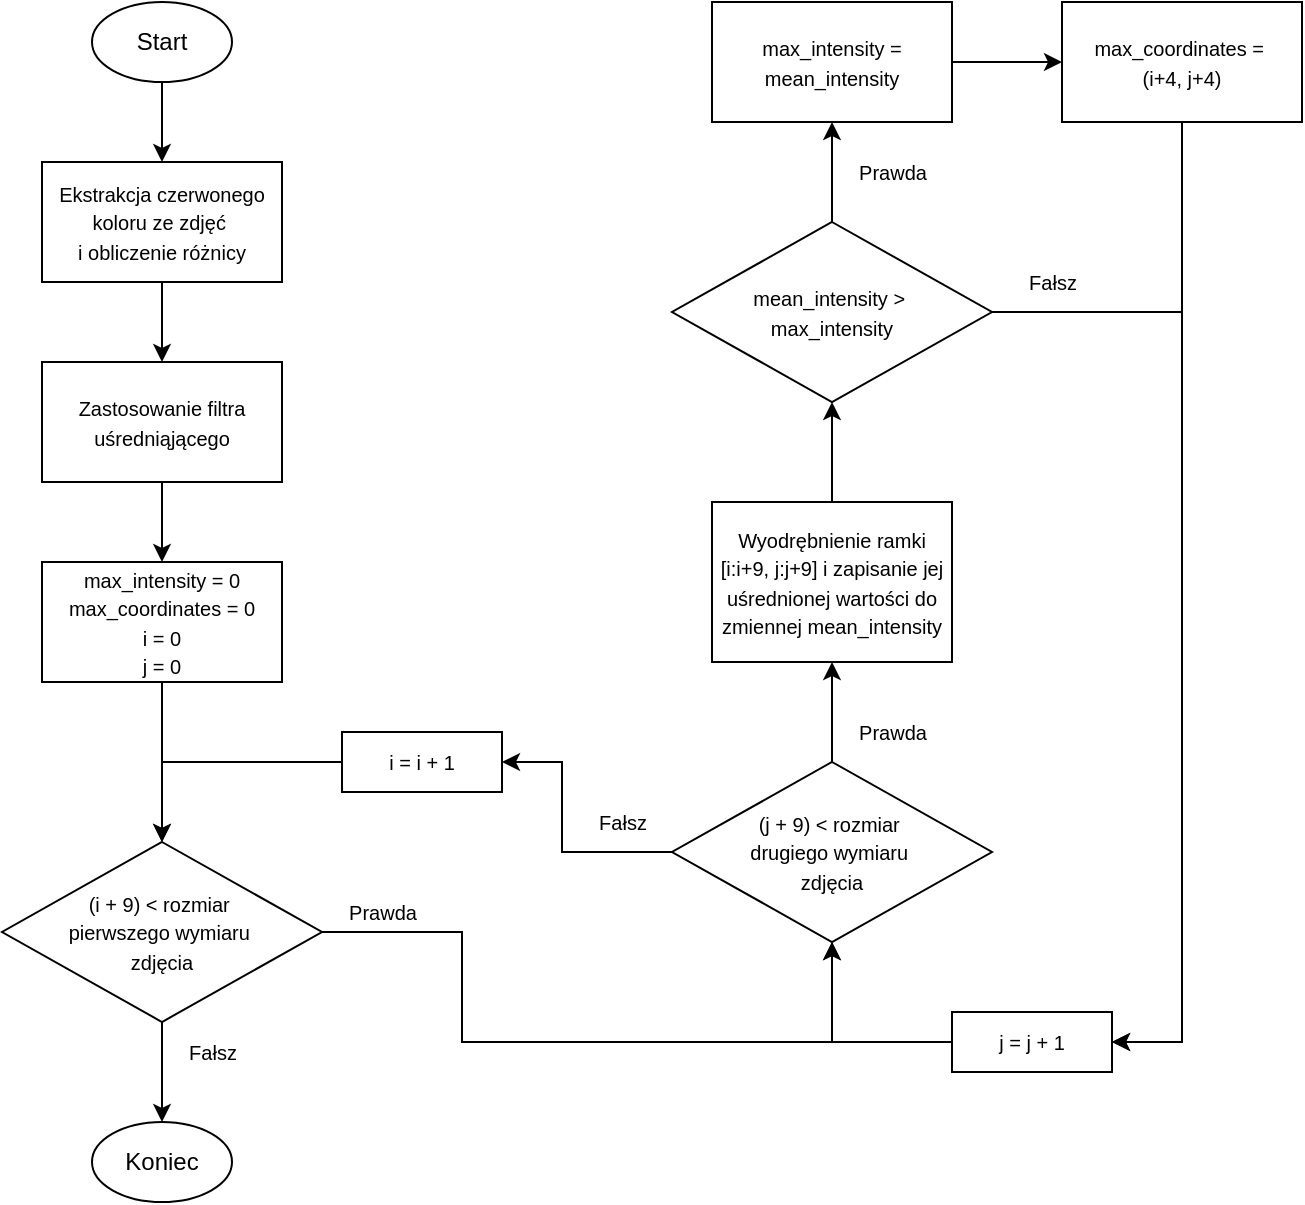 <mxfile>
    <diagram name="Page-1" id="8M1xKWCAQ7MhnffAVUwa">
        <mxGraphModel dx="597" dy="607" grid="1" gridSize="10" guides="1" tooltips="1" connect="1" arrows="1" fold="1" page="1" pageScale="1" pageWidth="850" pageHeight="1100" math="0" shadow="0">
            <root>
                <mxCell id="0"/>
                <mxCell id="1" parent="0"/>
                <mxCell id="5NsUEreVqrrax85c_VYe-10" style="edgeStyle=orthogonalEdgeStyle;rounded=0;orthogonalLoop=1;jettySize=auto;html=1;entryX=0.5;entryY=0;entryDx=0;entryDy=0;" parent="1" source="5NsUEreVqrrax85c_VYe-1" target="5NsUEreVqrrax85c_VYe-2" edge="1">
                    <mxGeometry relative="1" as="geometry"/>
                </mxCell>
                <mxCell id="5NsUEreVqrrax85c_VYe-1" value="&lt;font&gt;Start&lt;/font&gt;" style="ellipse;whiteSpace=wrap;html=1;" parent="1" vertex="1">
                    <mxGeometry x="105" y="80" width="70" height="40" as="geometry"/>
                </mxCell>
                <mxCell id="5NsUEreVqrrax85c_VYe-22" style="edgeStyle=orthogonalEdgeStyle;rounded=0;orthogonalLoop=1;jettySize=auto;html=1;entryX=0.5;entryY=0;entryDx=0;entryDy=0;" parent="1" source="5NsUEreVqrrax85c_VYe-2" target="5NsUEreVqrrax85c_VYe-4" edge="1">
                    <mxGeometry relative="1" as="geometry"/>
                </mxCell>
                <mxCell id="5NsUEreVqrrax85c_VYe-2" value="&lt;div&gt;&lt;font style=&quot;font-size: 10px;&quot;&gt;Ekstrakcja czerwonego koloru ze zdjęć&amp;nbsp;&lt;/font&gt;&lt;/div&gt;&lt;div&gt;&lt;font style=&quot;font-size: 10px;&quot;&gt;i obliczenie różnicy&lt;/font&gt;&lt;/div&gt;" style="rounded=0;whiteSpace=wrap;html=1;" parent="1" vertex="1">
                    <mxGeometry x="80" y="160" width="120" height="60" as="geometry"/>
                </mxCell>
                <mxCell id="5NsUEreVqrrax85c_VYe-13" style="edgeStyle=orthogonalEdgeStyle;rounded=0;orthogonalLoop=1;jettySize=auto;html=1;entryX=0.5;entryY=0;entryDx=0;entryDy=0;exitX=0.5;exitY=1;exitDx=0;exitDy=0;" parent="1" source="5NsUEreVqrrax85c_VYe-4" target="5NsUEreVqrrax85c_VYe-5" edge="1">
                    <mxGeometry relative="1" as="geometry"/>
                </mxCell>
                <mxCell id="5NsUEreVqrrax85c_VYe-4" value="&lt;font style=&quot;font-size: 10px;&quot;&gt;Zastosowanie filtra uśredniąjącego&lt;br&gt;&lt;/font&gt;" style="rounded=0;whiteSpace=wrap;html=1;" parent="1" vertex="1">
                    <mxGeometry x="80" y="260" width="120" height="60" as="geometry"/>
                </mxCell>
                <mxCell id="5NsUEreVqrrax85c_VYe-14" style="edgeStyle=orthogonalEdgeStyle;rounded=0;orthogonalLoop=1;jettySize=auto;html=1;entryX=0.5;entryY=0;entryDx=0;entryDy=0;" parent="1" source="5NsUEreVqrrax85c_VYe-5" target="5NsUEreVqrrax85c_VYe-7" edge="1">
                    <mxGeometry relative="1" as="geometry"/>
                </mxCell>
                <mxCell id="5NsUEreVqrrax85c_VYe-5" value="&lt;div&gt;&lt;font style=&quot;font-size: 10px;&quot; face=&quot;Helvetica&quot;&gt;max_intensity = 0 max_coordinates = 0&lt;/font&gt;&lt;/div&gt;&lt;div&gt;&lt;font style=&quot;font-size: 10px;&quot; face=&quot;Helvetica&quot;&gt;i = 0&lt;/font&gt;&lt;/div&gt;&lt;div&gt;&lt;font style=&quot;font-size: 10px;&quot; face=&quot;Helvetica&quot;&gt;j = 0&lt;br&gt;&lt;/font&gt;&lt;/div&gt;" style="rounded=0;whiteSpace=wrap;html=1;" parent="1" vertex="1">
                    <mxGeometry x="80" y="360" width="120" height="60" as="geometry"/>
                </mxCell>
                <mxCell id="5NsUEreVqrrax85c_VYe-18" style="edgeStyle=orthogonalEdgeStyle;rounded=0;orthogonalLoop=1;jettySize=auto;html=1;entryX=0.5;entryY=1;entryDx=0;entryDy=0;" parent="1" source="5NsUEreVqrrax85c_VYe-7" target="5NsUEreVqrrax85c_VYe-9" edge="1">
                    <mxGeometry relative="1" as="geometry">
                        <Array as="points">
                            <mxPoint x="290" y="545"/>
                            <mxPoint x="290" y="600"/>
                            <mxPoint x="475" y="600"/>
                        </Array>
                    </mxGeometry>
                </mxCell>
                <mxCell id="5NsUEreVqrrax85c_VYe-24" style="edgeStyle=orthogonalEdgeStyle;rounded=0;orthogonalLoop=1;jettySize=auto;html=1;entryX=0.5;entryY=0;entryDx=0;entryDy=0;" parent="1" source="5NsUEreVqrrax85c_VYe-7" target="5NsUEreVqrrax85c_VYe-23" edge="1">
                    <mxGeometry relative="1" as="geometry"/>
                </mxCell>
                <mxCell id="5NsUEreVqrrax85c_VYe-7" value="&lt;div&gt;&lt;font style=&quot;font-size: 10px;&quot;&gt;(i + 9) &amp;lt; rozmiar&amp;nbsp;&lt;/font&gt;&lt;/div&gt;&lt;div&gt;&lt;font style=&quot;font-size: 10px;&quot;&gt;pierwszego wymiaru&amp;nbsp;&lt;/font&gt;&lt;/div&gt;&lt;div&gt;&lt;font style=&quot;font-size: 10px;&quot;&gt;zdjęcia&lt;/font&gt;&lt;/div&gt;" style="rhombus;whiteSpace=wrap;html=1;" parent="1" vertex="1">
                    <mxGeometry x="60" y="500" width="160" height="90" as="geometry"/>
                </mxCell>
                <mxCell id="5NsUEreVqrrax85c_VYe-31" style="edgeStyle=orthogonalEdgeStyle;rounded=0;orthogonalLoop=1;jettySize=auto;html=1;entryX=1;entryY=0.5;entryDx=0;entryDy=0;" parent="1" source="5NsUEreVqrrax85c_VYe-9" target="5NsUEreVqrrax85c_VYe-30" edge="1">
                    <mxGeometry relative="1" as="geometry">
                        <Array as="points">
                            <mxPoint x="340" y="505"/>
                            <mxPoint x="340" y="460"/>
                        </Array>
                    </mxGeometry>
                </mxCell>
                <mxCell id="5NsUEreVqrrax85c_VYe-9" value="&lt;div&gt;&lt;font style=&quot;font-size: 10px;&quot;&gt;(j + 9) &amp;lt; rozmiar&amp;nbsp;&lt;/font&gt;&lt;/div&gt;&lt;div&gt;&lt;font style=&quot;font-size: 10px;&quot;&gt;drugiego wymiaru&amp;nbsp;&lt;/font&gt;&lt;/div&gt;&lt;div&gt;&lt;font style=&quot;font-size: 10px;&quot;&gt;zdjęcia&lt;/font&gt;&lt;/div&gt;" style="rhombus;whiteSpace=wrap;html=1;" parent="1" vertex="1">
                    <mxGeometry x="395" y="460" width="160" height="90" as="geometry"/>
                </mxCell>
                <mxCell id="5NsUEreVqrrax85c_VYe-36" style="edgeStyle=orthogonalEdgeStyle;rounded=0;orthogonalLoop=1;jettySize=auto;html=1;exitX=0.5;exitY=0;exitDx=0;exitDy=0;entryX=0.5;entryY=1;entryDx=0;entryDy=0;" parent="1" source="5NsUEreVqrrax85c_VYe-16" target="5NsUEreVqrrax85c_VYe-29" edge="1">
                    <mxGeometry relative="1" as="geometry">
                        <mxPoint x="600" y="170" as="targetPoint"/>
                    </mxGeometry>
                </mxCell>
                <mxCell id="5NsUEreVqrrax85c_VYe-16" value="&lt;div&gt;&lt;font style=&quot;font-size: 10px;&quot;&gt;Wyodrębnienie ramki&lt;/font&gt;&lt;/div&gt;&lt;div&gt;&lt;font style=&quot;font-size: 10px;&quot;&gt;[i:i+9, j:j+9] i zapisanie jej uśrednionej wartości do zmiennej mean_intensity&lt;br&gt;&lt;/font&gt;&lt;/div&gt;" style="rounded=0;whiteSpace=wrap;html=1;" parent="1" vertex="1">
                    <mxGeometry x="415" y="330" width="120" height="80" as="geometry"/>
                </mxCell>
                <mxCell id="5NsUEreVqrrax85c_VYe-19" value="&lt;font style=&quot;font-size: 10px;&quot;&gt;Prawda&lt;/font&gt;" style="text;html=1;align=center;verticalAlign=middle;resizable=0;points=[];autosize=1;strokeColor=none;fillColor=none;" parent="1" vertex="1">
                    <mxGeometry x="220" y="520" width="60" height="30" as="geometry"/>
                </mxCell>
                <mxCell id="5NsUEreVqrrax85c_VYe-20" style="edgeStyle=orthogonalEdgeStyle;rounded=0;orthogonalLoop=1;jettySize=auto;html=1;entryX=0.5;entryY=1;entryDx=0;entryDy=0;exitX=0.5;exitY=0;exitDx=0;exitDy=0;" parent="1" source="5NsUEreVqrrax85c_VYe-9" target="5NsUEreVqrrax85c_VYe-16" edge="1">
                    <mxGeometry relative="1" as="geometry">
                        <mxPoint x="480" y="160" as="targetPoint"/>
                    </mxGeometry>
                </mxCell>
                <mxCell id="5NsUEreVqrrax85c_VYe-21" value="&lt;font style=&quot;font-size: 10px;&quot;&gt;Prawda&lt;/font&gt;" style="text;html=1;align=center;verticalAlign=middle;resizable=0;points=[];autosize=1;strokeColor=none;fillColor=none;" parent="1" vertex="1">
                    <mxGeometry x="475" y="430" width="60" height="30" as="geometry"/>
                </mxCell>
                <mxCell id="5NsUEreVqrrax85c_VYe-23" value="Koniec" style="ellipse;whiteSpace=wrap;html=1;" parent="1" vertex="1">
                    <mxGeometry x="105" y="640" width="70" height="40" as="geometry"/>
                </mxCell>
                <mxCell id="5NsUEreVqrrax85c_VYe-27" value="&lt;font style=&quot;font-size: 10px;&quot;&gt;Fałsz&lt;/font&gt;" style="text;html=1;align=center;verticalAlign=middle;resizable=0;points=[];autosize=1;strokeColor=none;fillColor=none;" parent="1" vertex="1">
                    <mxGeometry x="140" y="590" width="50" height="30" as="geometry"/>
                </mxCell>
                <mxCell id="5NsUEreVqrrax85c_VYe-28" value="&lt;font style=&quot;font-size: 10px;&quot;&gt;Fałsz&lt;/font&gt;" style="text;html=1;align=center;verticalAlign=middle;resizable=0;points=[];autosize=1;strokeColor=none;fillColor=none;" parent="1" vertex="1">
                    <mxGeometry x="345" y="475" width="50" height="30" as="geometry"/>
                </mxCell>
                <mxCell id="5NsUEreVqrrax85c_VYe-45" style="edgeStyle=orthogonalEdgeStyle;rounded=0;orthogonalLoop=1;jettySize=auto;html=1;exitX=1;exitY=0.5;exitDx=0;exitDy=0;entryX=1;entryY=0.5;entryDx=0;entryDy=0;" parent="1" source="5NsUEreVqrrax85c_VYe-29" target="5NsUEreVqrrax85c_VYe-48" edge="1">
                    <mxGeometry relative="1" as="geometry">
                        <Array as="points">
                            <mxPoint x="650" y="235"/>
                            <mxPoint x="650" y="600"/>
                        </Array>
                    </mxGeometry>
                </mxCell>
                <mxCell id="5NsUEreVqrrax85c_VYe-46" style="edgeStyle=orthogonalEdgeStyle;rounded=0;orthogonalLoop=1;jettySize=auto;html=1;entryX=0.5;entryY=1;entryDx=0;entryDy=0;" parent="1" source="5NsUEreVqrrax85c_VYe-29" target="5NsUEreVqrrax85c_VYe-39" edge="1">
                    <mxGeometry relative="1" as="geometry"/>
                </mxCell>
                <mxCell id="5NsUEreVqrrax85c_VYe-29" value="&lt;div&gt;&lt;font style=&quot;font-size: 10px;&quot;&gt;mean_intensity&lt;/font&gt;&lt;font style=&quot;font-size: 10px;&quot;&gt; &amp;gt;&amp;nbsp;&lt;/font&gt;&lt;/div&gt;&lt;div&gt;&lt;font style=&quot;font-size: 10px;&quot;&gt;max_intensity&lt;/font&gt;&lt;/div&gt;" style="rhombus;whiteSpace=wrap;html=1;" parent="1" vertex="1">
                    <mxGeometry x="395" y="190" width="160" height="90" as="geometry"/>
                </mxCell>
                <mxCell id="5NsUEreVqrrax85c_VYe-44" style="edgeStyle=orthogonalEdgeStyle;rounded=0;orthogonalLoop=1;jettySize=auto;html=1;entryX=0.5;entryY=0;entryDx=0;entryDy=0;exitX=0;exitY=0.5;exitDx=0;exitDy=0;" parent="1" source="5NsUEreVqrrax85c_VYe-30" target="5NsUEreVqrrax85c_VYe-7" edge="1">
                    <mxGeometry relative="1" as="geometry">
                        <mxPoint x="140" y="440.0" as="targetPoint"/>
                        <Array as="points">
                            <mxPoint x="140" y="460"/>
                        </Array>
                    </mxGeometry>
                </mxCell>
                <mxCell id="5NsUEreVqrrax85c_VYe-30" value="&lt;font style=&quot;font-size: 10px;&quot;&gt;i = i + 1&lt;br&gt;&lt;/font&gt;" style="rounded=0;whiteSpace=wrap;html=1;" parent="1" vertex="1">
                    <mxGeometry x="230" y="445" width="80" height="30" as="geometry"/>
                </mxCell>
                <mxCell id="5NsUEreVqrrax85c_VYe-38" value="&lt;font style=&quot;font-size: 10px;&quot;&gt;Fałsz&lt;/font&gt;" style="text;html=1;align=center;verticalAlign=middle;resizable=0;points=[];autosize=1;strokeColor=none;fillColor=none;" parent="1" vertex="1">
                    <mxGeometry x="560" y="205" width="50" height="30" as="geometry"/>
                </mxCell>
                <mxCell id="5NsUEreVqrrax85c_VYe-47" style="edgeStyle=orthogonalEdgeStyle;rounded=0;orthogonalLoop=1;jettySize=auto;html=1;entryX=1;entryY=0.5;entryDx=0;entryDy=0;exitX=0.5;exitY=1;exitDx=0;exitDy=0;" parent="1" source="hPG4VhSaaWI7r3JeQbJP-1" target="5NsUEreVqrrax85c_VYe-48" edge="1">
                    <mxGeometry relative="1" as="geometry">
                        <mxPoint x="620.0" y="300.0" as="targetPoint"/>
                        <Array as="points">
                            <mxPoint x="650" y="600"/>
                        </Array>
                    </mxGeometry>
                </mxCell>
                <mxCell id="hPG4VhSaaWI7r3JeQbJP-2" style="edgeStyle=orthogonalEdgeStyle;rounded=0;orthogonalLoop=1;jettySize=auto;html=1;entryX=0;entryY=0.5;entryDx=0;entryDy=0;" parent="1" source="5NsUEreVqrrax85c_VYe-39" target="hPG4VhSaaWI7r3JeQbJP-1" edge="1">
                    <mxGeometry relative="1" as="geometry"/>
                </mxCell>
                <mxCell id="5NsUEreVqrrax85c_VYe-39" value="&lt;font style=&quot;font-size: 10px;&quot;&gt;max_intensity&lt;/font&gt;&lt;font style=&quot;font-size: 10px;&quot;&gt; = mean_intensity&lt;/font&gt;" style="rounded=0;whiteSpace=wrap;html=1;" parent="1" vertex="1">
                    <mxGeometry x="415" y="80" width="120" height="60" as="geometry"/>
                </mxCell>
                <mxCell id="5NsUEreVqrrax85c_VYe-41" value="&lt;font style=&quot;font-size: 10px;&quot;&gt;Prawda&lt;/font&gt;" style="text;html=1;align=center;verticalAlign=middle;resizable=0;points=[];autosize=1;strokeColor=none;fillColor=none;" parent="1" vertex="1">
                    <mxGeometry x="475" y="150" width="60" height="30" as="geometry"/>
                </mxCell>
                <mxCell id="5NsUEreVqrrax85c_VYe-49" style="edgeStyle=orthogonalEdgeStyle;rounded=0;orthogonalLoop=1;jettySize=auto;html=1;entryX=0.5;entryY=1;entryDx=0;entryDy=0;exitX=0;exitY=0.5;exitDx=0;exitDy=0;" parent="1" source="5NsUEreVqrrax85c_VYe-48" target="5NsUEreVqrrax85c_VYe-9" edge="1">
                    <mxGeometry relative="1" as="geometry">
                        <Array as="points">
                            <mxPoint x="510" y="600"/>
                            <mxPoint x="475" y="600"/>
                        </Array>
                    </mxGeometry>
                </mxCell>
                <mxCell id="5NsUEreVqrrax85c_VYe-48" value="&lt;font style=&quot;font-size: 10px;&quot;&gt;j = j + 1&lt;br&gt;&lt;/font&gt;" style="rounded=0;whiteSpace=wrap;html=1;" parent="1" vertex="1">
                    <mxGeometry x="535" y="585" width="80" height="30" as="geometry"/>
                </mxCell>
                <mxCell id="hPG4VhSaaWI7r3JeQbJP-1" value="&lt;div&gt;&lt;font style=&quot;font-size: 10px;&quot;&gt;max_coordinates =&amp;nbsp;&lt;/font&gt;&lt;/div&gt;&lt;div&gt;&lt;font style=&quot;font-size: 10px;&quot;&gt;(i+4, j+4)&lt;/font&gt;&lt;/div&gt;" style="rounded=0;whiteSpace=wrap;html=1;" parent="1" vertex="1">
                    <mxGeometry x="590" y="80" width="120" height="60" as="geometry"/>
                </mxCell>
            </root>
        </mxGraphModel>
    </diagram>
</mxfile>